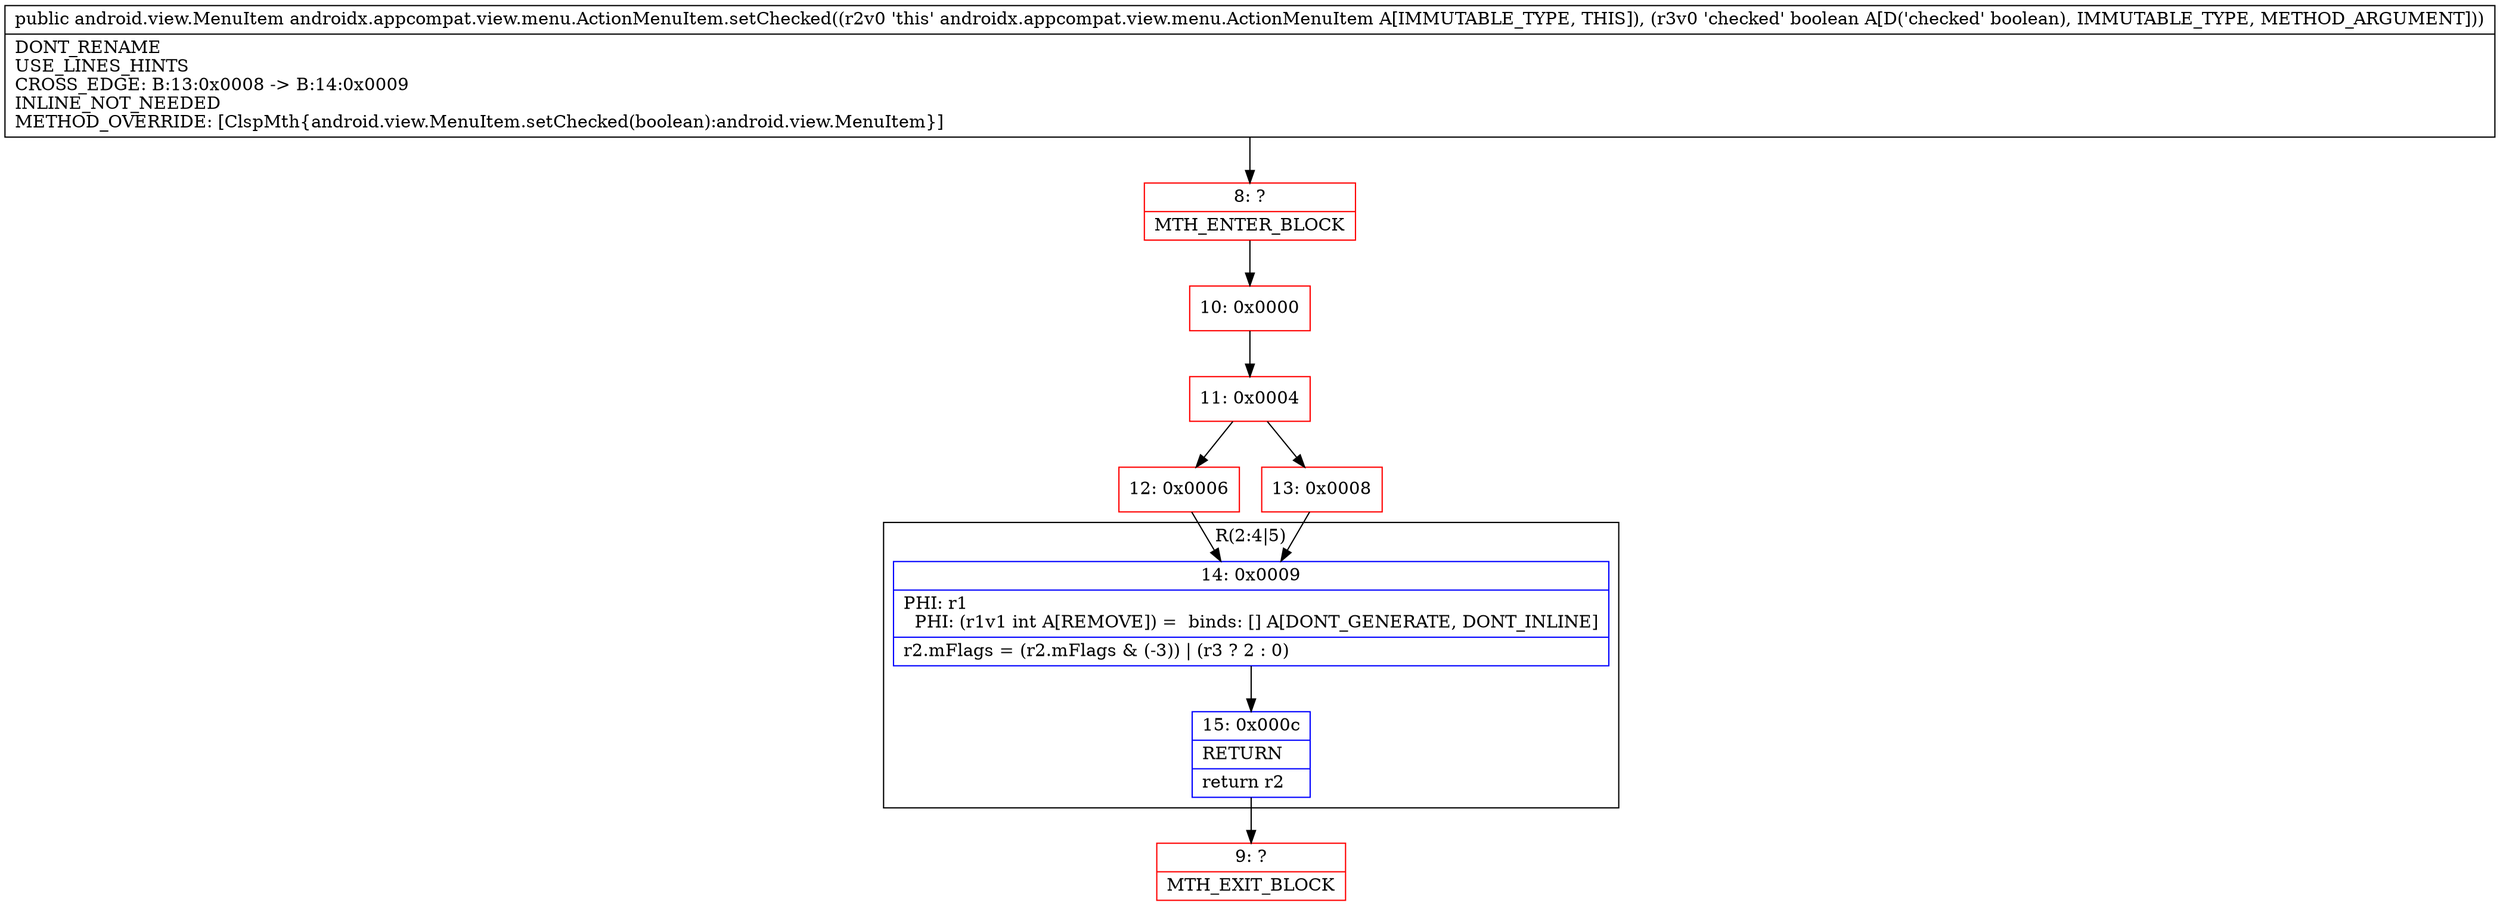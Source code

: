 digraph "CFG forandroidx.appcompat.view.menu.ActionMenuItem.setChecked(Z)Landroid\/view\/MenuItem;" {
subgraph cluster_Region_225513142 {
label = "R(2:4|5)";
node [shape=record,color=blue];
Node_14 [shape=record,label="{14\:\ 0x0009|PHI: r1 \l  PHI: (r1v1 int A[REMOVE]) =  binds: [] A[DONT_GENERATE, DONT_INLINE]\l|r2.mFlags = (r2.mFlags & (\-3)) \| (r3 ? 2 : 0)\l}"];
Node_15 [shape=record,label="{15\:\ 0x000c|RETURN\l|return r2\l}"];
}
Node_8 [shape=record,color=red,label="{8\:\ ?|MTH_ENTER_BLOCK\l}"];
Node_10 [shape=record,color=red,label="{10\:\ 0x0000}"];
Node_11 [shape=record,color=red,label="{11\:\ 0x0004}"];
Node_12 [shape=record,color=red,label="{12\:\ 0x0006}"];
Node_9 [shape=record,color=red,label="{9\:\ ?|MTH_EXIT_BLOCK\l}"];
Node_13 [shape=record,color=red,label="{13\:\ 0x0008}"];
MethodNode[shape=record,label="{public android.view.MenuItem androidx.appcompat.view.menu.ActionMenuItem.setChecked((r2v0 'this' androidx.appcompat.view.menu.ActionMenuItem A[IMMUTABLE_TYPE, THIS]), (r3v0 'checked' boolean A[D('checked' boolean), IMMUTABLE_TYPE, METHOD_ARGUMENT]))  | DONT_RENAME\lUSE_LINES_HINTS\lCROSS_EDGE: B:13:0x0008 \-\> B:14:0x0009\lINLINE_NOT_NEEDED\lMETHOD_OVERRIDE: [ClspMth\{android.view.MenuItem.setChecked(boolean):android.view.MenuItem\}]\l}"];
MethodNode -> Node_8;Node_14 -> Node_15;
Node_15 -> Node_9;
Node_8 -> Node_10;
Node_10 -> Node_11;
Node_11 -> Node_12;
Node_11 -> Node_13;
Node_12 -> Node_14;
Node_13 -> Node_14;
}


